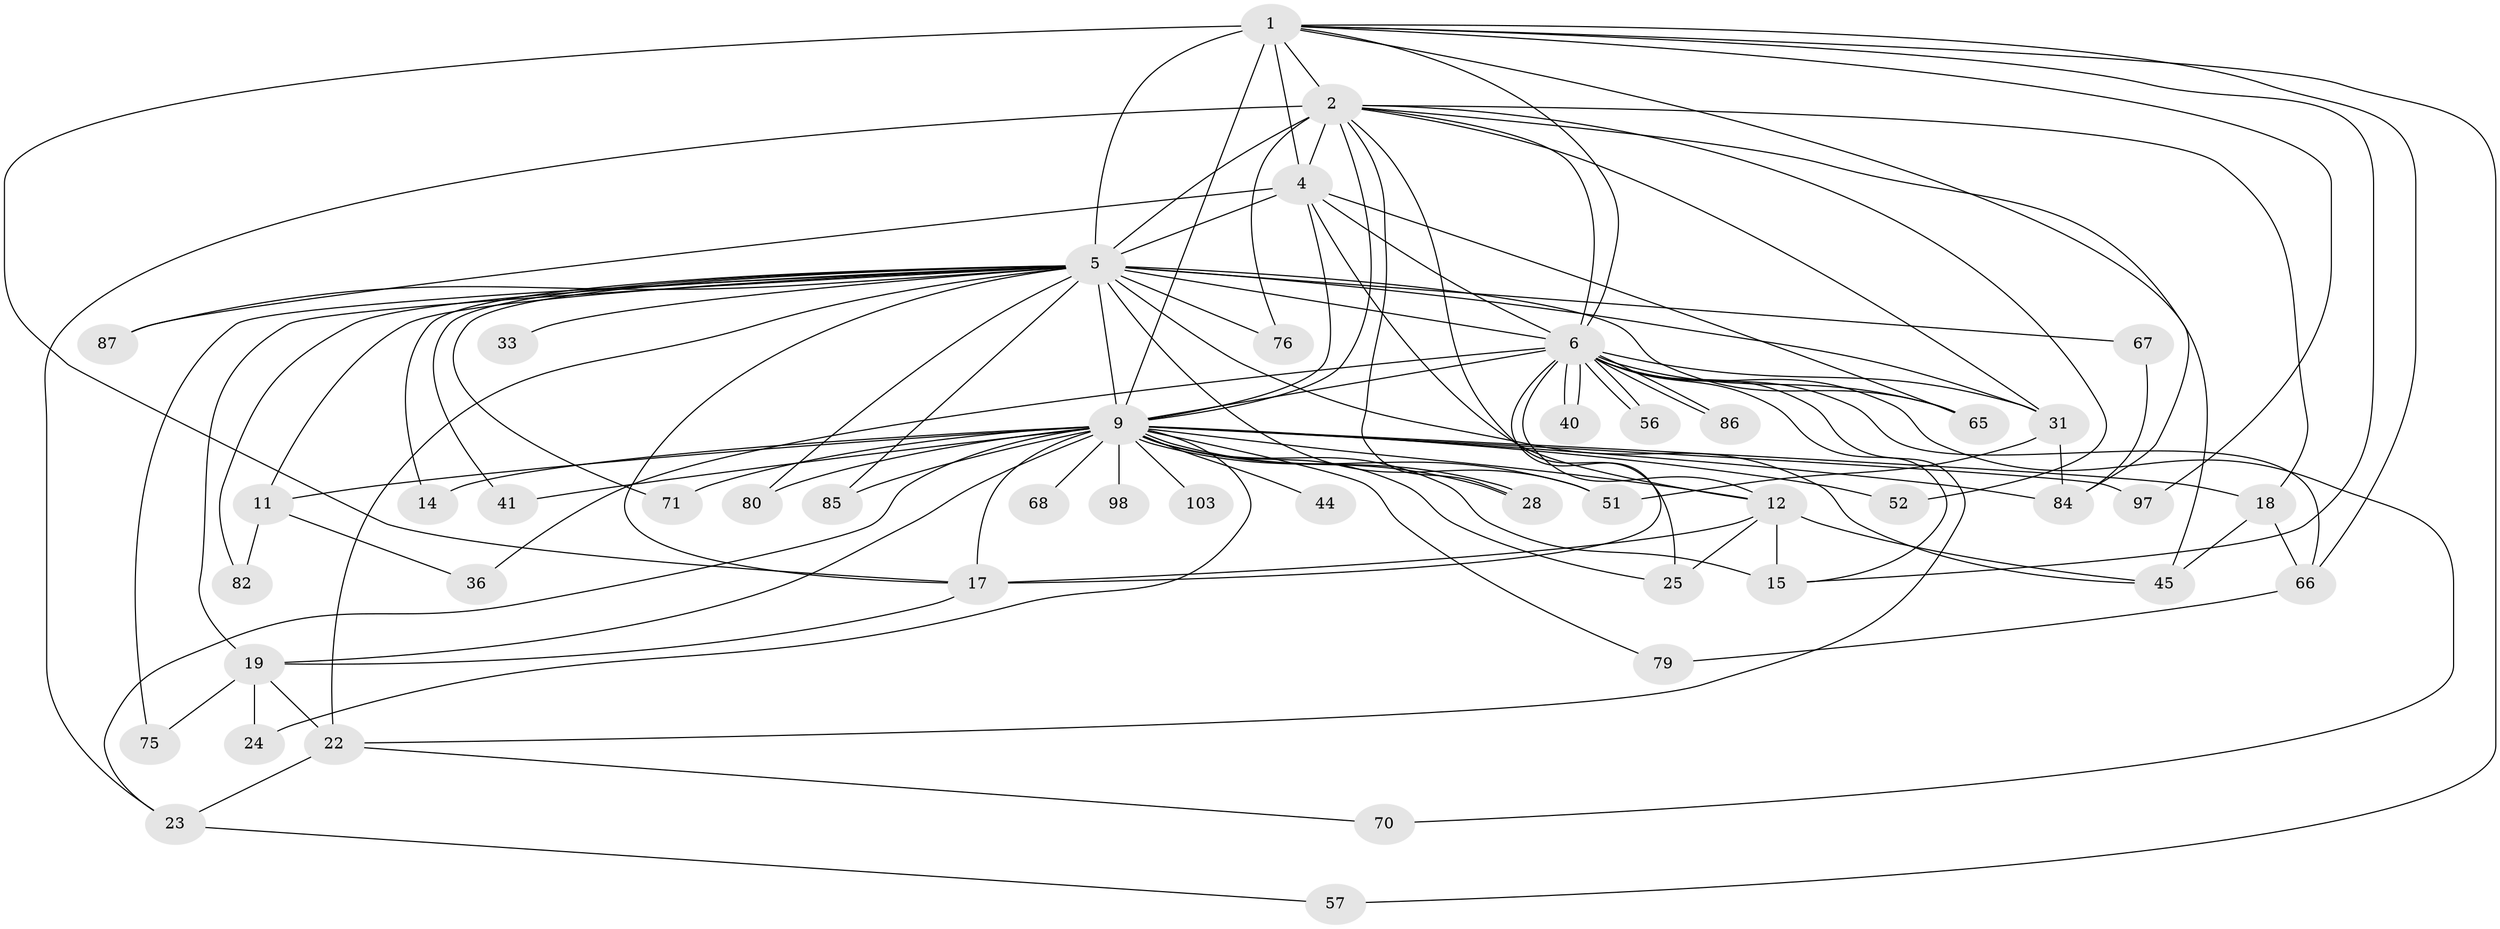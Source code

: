 // original degree distribution, {19: 0.01694915254237288, 11: 0.00847457627118644, 14: 0.00847457627118644, 13: 0.00847457627118644, 29: 0.00847457627118644, 26: 0.00847457627118644, 20: 0.00847457627118644, 35: 0.00847457627118644, 28: 0.00847457627118644, 5: 0.025423728813559324, 8: 0.01694915254237288, 2: 0.5254237288135594, 4: 0.0847457627118644, 10: 0.00847457627118644, 7: 0.00847457627118644, 6: 0.025423728813559324, 3: 0.22033898305084745}
// Generated by graph-tools (version 1.1) at 2025/17/03/04/25 18:17:57]
// undirected, 47 vertices, 110 edges
graph export_dot {
graph [start="1"]
  node [color=gray90,style=filled];
  1 [super="+69"];
  2 [super="+32+114+34+63+3+91"];
  4 [super="+100+30"];
  5 [super="+7+21+8+16"];
  6 [super="+62+61+38+77"];
  9 [super="+78+64+46+27+60+10"];
  11;
  12;
  14;
  15 [super="+92+112"];
  17 [super="+117+110+111"];
  18;
  19 [super="+48"];
  22 [super="+95"];
  23;
  24;
  25;
  28;
  31 [super="+55"];
  33;
  36;
  40;
  41;
  44;
  45 [super="+101"];
  51 [super="+58+54"];
  52;
  56;
  57;
  65;
  66 [super="+89"];
  67;
  68;
  70;
  71 [super="+72"];
  75 [super="+83"];
  76;
  79;
  80;
  82;
  84 [super="+94"];
  85;
  86;
  87;
  97;
  98;
  103;
  1 -- 2 [weight=3];
  1 -- 4;
  1 -- 5 [weight=3];
  1 -- 6;
  1 -- 9 [weight=4];
  1 -- 15;
  1 -- 57;
  1 -- 66;
  1 -- 97;
  1 -- 84;
  1 -- 17 [weight=2];
  2 -- 4 [weight=2];
  2 -- 5 [weight=8];
  2 -- 6 [weight=2];
  2 -- 9 [weight=5];
  2 -- 18;
  2 -- 31 [weight=2];
  2 -- 52;
  2 -- 76;
  2 -- 23;
  2 -- 25;
  2 -- 45;
  2 -- 28;
  4 -- 5 [weight=4];
  4 -- 6 [weight=2];
  4 -- 9 [weight=3];
  4 -- 65;
  4 -- 87;
  4 -- 12;
  5 -- 6 [weight=5];
  5 -- 9 [weight=16];
  5 -- 67 [weight=2];
  5 -- 65;
  5 -- 71;
  5 -- 76;
  5 -- 14;
  5 -- 80;
  5 -- 17 [weight=2];
  5 -- 22;
  5 -- 31 [weight=3];
  5 -- 41;
  5 -- 45;
  5 -- 51 [weight=3];
  5 -- 85;
  5 -- 11;
  5 -- 75 [weight=2];
  5 -- 82;
  5 -- 19 [weight=2];
  5 -- 33 [weight=2];
  5 -- 87;
  6 -- 9 [weight=4];
  6 -- 12;
  6 -- 15;
  6 -- 36;
  6 -- 40;
  6 -- 40;
  6 -- 56;
  6 -- 56;
  6 -- 65;
  6 -- 66;
  6 -- 70;
  6 -- 86;
  6 -- 86;
  6 -- 17;
  6 -- 31;
  6 -- 22;
  9 -- 12 [weight=2];
  9 -- 14;
  9 -- 17 [weight=3];
  9 -- 18;
  9 -- 28;
  9 -- 28;
  9 -- 44 [weight=4];
  9 -- 51 [weight=2];
  9 -- 52;
  9 -- 68 [weight=2];
  9 -- 84;
  9 -- 97;
  9 -- 98 [weight=2];
  9 -- 15 [weight=2];
  9 -- 85;
  9 -- 71;
  9 -- 11 [weight=2];
  9 -- 79;
  9 -- 80;
  9 -- 19;
  9 -- 23;
  9 -- 24;
  9 -- 25;
  9 -- 103;
  9 -- 41;
  11 -- 36;
  11 -- 82;
  12 -- 25;
  12 -- 45;
  12 -- 15;
  12 -- 17;
  17 -- 19;
  18 -- 45;
  18 -- 66;
  19 -- 22;
  19 -- 24;
  19 -- 75;
  22 -- 23;
  22 -- 70;
  23 -- 57;
  31 -- 84;
  31 -- 51;
  66 -- 79;
  67 -- 84;
}
